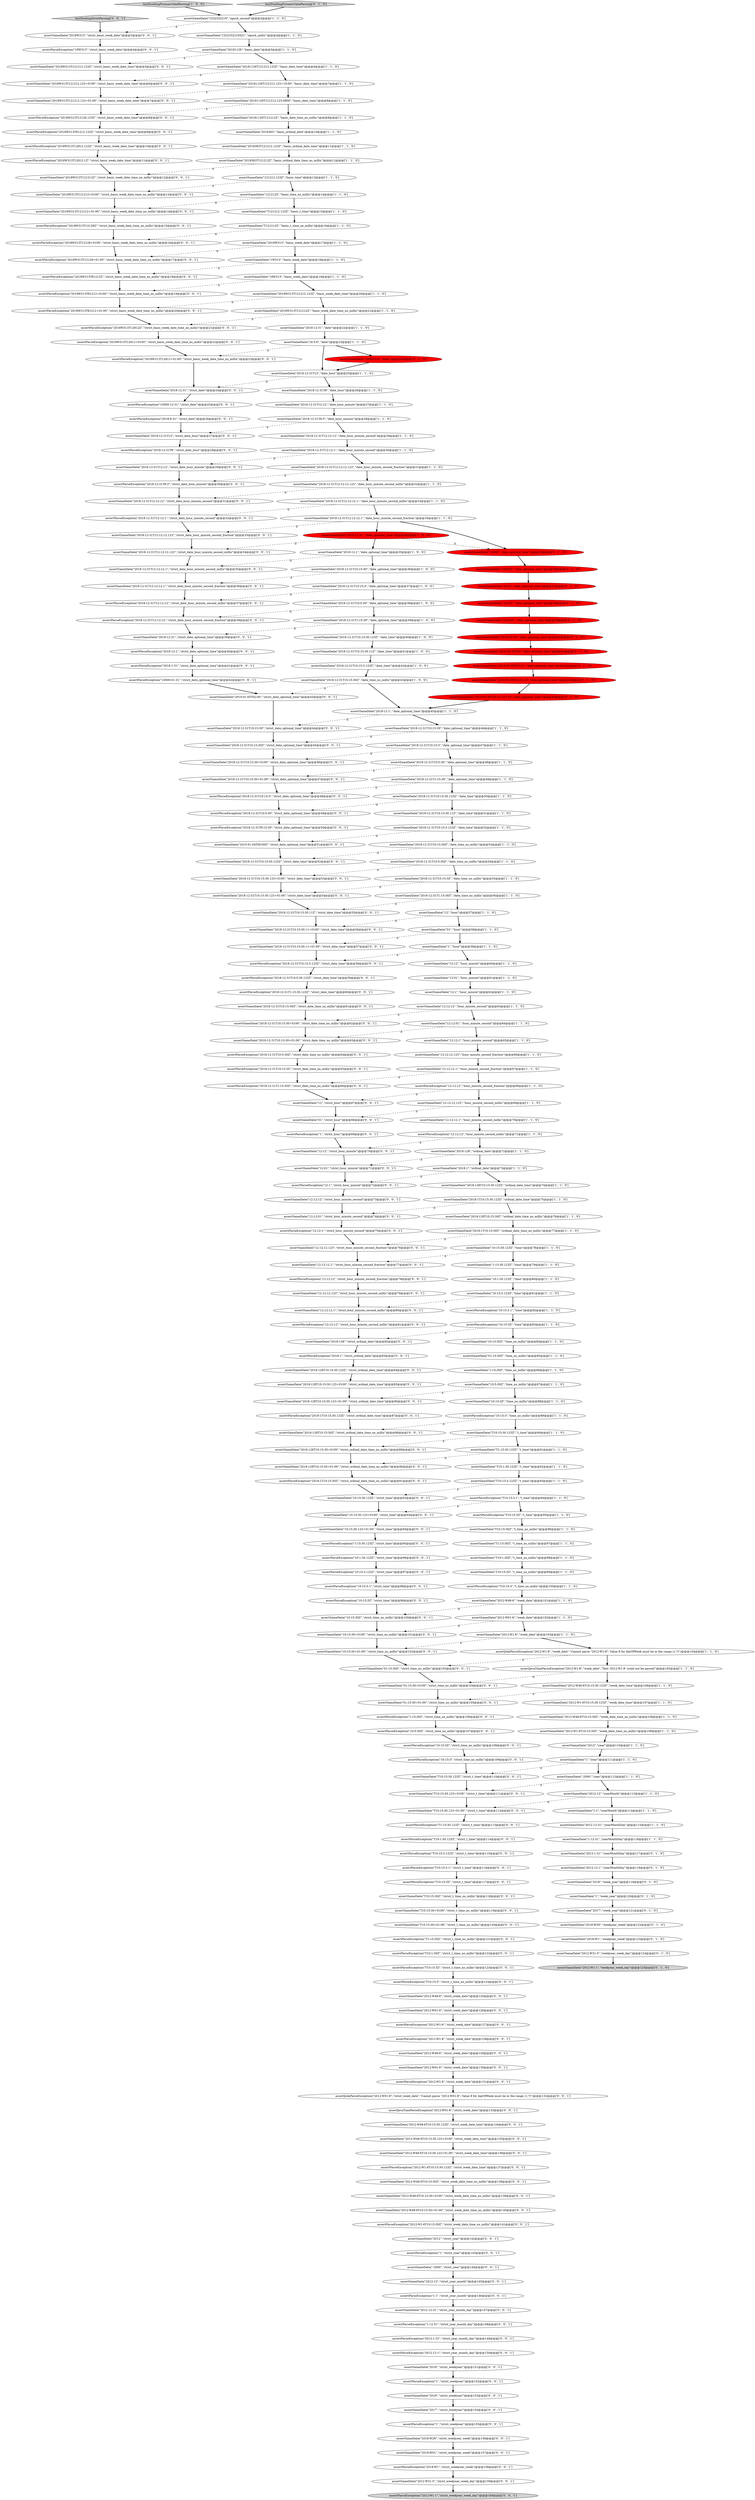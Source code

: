 digraph {
10 [style = filled, label = "assertSameDate(\"2018-12-31T10:15:30Z\",\"date_time_no_millis\")@@@53@@@['1', '1', '0']", fillcolor = white, shape = ellipse image = "AAA0AAABBB1BBB"];
23 [style = filled, label = "assertParseException(\"T10:15:3\",\"t_time_no_millis\")@@@100@@@['1', '1', '0']", fillcolor = white, shape = ellipse image = "AAA0AAABBB1BBB"];
289 [style = filled, label = "assertSameDate(\"2012-W31-5\",\"strict_weekyear_week_day\")@@@159@@@['0', '0', '1']", fillcolor = white, shape = ellipse image = "AAA0AAABBB3BBB"];
121 [style = filled, label = "assertSameDate(\"10000T\",\"date_optional_time\")@@@36@@@['0', '1', '0']", fillcolor = red, shape = ellipse image = "AAA1AAABBB2BBB"];
34 [style = filled, label = "assertSameDate(\"2018-12-31\",\"date\")@@@22@@@['1', '1', '0']", fillcolor = white, shape = ellipse image = "AAA0AAABBB1BBB"];
106 [style = filled, label = "assertParseException(\"10:15:3Z\",\"time\")@@@83@@@['1', '1', '0']", fillcolor = white, shape = ellipse image = "AAA0AAABBB1BBB"];
66 [style = filled, label = "assertSameDate(\"T121212Z\",\"basic_t_time_no_millis\")@@@16@@@['1', '1', '0']", fillcolor = white, shape = ellipse image = "AAA0AAABBB1BBB"];
222 [style = filled, label = "assertSameDate(\"2012-12-31\",\"strict_year_month_day\")@@@147@@@['0', '0', '1']", fillcolor = white, shape = ellipse image = "AAA0AAABBB3BBB"];
135 [style = filled, label = "assertParseException(\"2012-W1-6\",\"strict_week_date\")@@@127@@@['0', '0', '1']", fillcolor = white, shape = ellipse image = "AAA0AAABBB3BBB"];
122 [style = filled, label = "assertSameDate(\"2012-W31-5\",\"weekyear_week_day\")@@@124@@@['0', '1', '0']", fillcolor = white, shape = ellipse image = "AAA0AAABBB2BBB"];
37 [style = filled, label = "assertSameDate(\"2018-12-31T10:15:30.11Z\",\"date_time\")@@@51@@@['1', '1', '0']", fillcolor = white, shape = ellipse image = "AAA0AAABBB1BBB"];
276 [style = filled, label = "assertParseException(\"10:15:3.1\",\"strict_time\")@@@98@@@['0', '0', '1']", fillcolor = white, shape = ellipse image = "AAA0AAABBB3BBB"];
261 [style = filled, label = "assertParseException(\"T10:15:3Z\",\"strict_t_time_no_millis\")@@@123@@@['0', '0', '1']", fillcolor = white, shape = ellipse image = "AAA0AAABBB3BBB"];
55 [style = filled, label = "assertSameDate(\"2012-W48-6T10:15:30.123Z\",\"week_date_time\")@@@106@@@['1', '1', '0']", fillcolor = white, shape = ellipse image = "AAA0AAABBB1BBB"];
64 [style = filled, label = "assertSameDate(\"2018-128\",\"ordinal_date\")@@@72@@@['1', '1', '0']", fillcolor = white, shape = ellipse image = "AAA0AAABBB1BBB"];
141 [style = filled, label = "assertSameDate(\"10:15:30Z\",\"strict_time_no_millis\")@@@100@@@['0', '0', '1']", fillcolor = white, shape = ellipse image = "AAA0AAABBB3BBB"];
0 [style = filled, label = "assertSameDate(\"12:12:12\",\"hour_minute_second\")@@@63@@@['1', '1', '0']", fillcolor = white, shape = ellipse image = "AAA0AAABBB1BBB"];
86 [style = filled, label = "assertSameDate(\"1\",\"year\")@@@111@@@['1', '1', '0']", fillcolor = white, shape = ellipse image = "AAA0AAABBB1BBB"];
127 [style = filled, label = "assertSameDate(\"1\",\"week_year\")@@@120@@@['0', '1', '0']", fillcolor = white, shape = ellipse image = "AAA0AAABBB2BBB"];
145 [style = filled, label = "assertSameDate(\"01:15:30+0100\",\"strict_time_no_millis\")@@@104@@@['0', '0', '1']", fillcolor = white, shape = ellipse image = "AAA0AAABBB3BBB"];
212 [style = filled, label = "assertSameDate(\"2012-W01-6\",\"strict_week_date\")@@@130@@@['0', '0', '1']", fillcolor = white, shape = ellipse image = "AAA0AAABBB3BBB"];
287 [style = filled, label = "assertSameDate(\"2018-128T10:15:30Z\",\"strict_ordinal_date_time_no_millis\")@@@88@@@['0', '0', '1']", fillcolor = white, shape = ellipse image = "AAA0AAABBB3BBB"];
50 [style = filled, label = "assertSameDate(\"01:15:30Z\",\"time_no_millis\")@@@85@@@['1', '1', '0']", fillcolor = white, shape = ellipse image = "AAA0AAABBB1BBB"];
286 [style = filled, label = "assertParseException(\"2018-8-31\",\"strict_date\")@@@26@@@['0', '0', '1']", fillcolor = white, shape = ellipse image = "AAA0AAABBB3BBB"];
208 [style = filled, label = "assertSameDate(\"12:12:12.123\",\"strict_hour_minute_second_fraction\")@@@76@@@['0', '0', '1']", fillcolor = white, shape = ellipse image = "AAA0AAABBB3BBB"];
81 [style = filled, label = "assertSameDate(\"T10:1:30Z\",\"t_time_no_millis\")@@@98@@@['1', '1', '0']", fillcolor = white, shape = ellipse image = "AAA0AAABBB1BBB"];
70 [style = filled, label = "assertParseException(\"12:12:12\",\"hour_minute_second_millis\")@@@71@@@['1', '1', '0']", fillcolor = white, shape = ellipse image = "AAA0AAABBB1BBB"];
278 [style = filled, label = "assertParseException(\"T10:15:3Z\",\"strict_t_time\")@@@117@@@['0', '0', '1']", fillcolor = white, shape = ellipse image = "AAA0AAABBB3BBB"];
214 [style = filled, label = "assertParseException(\"2018-12-31T10:5:30\",\"strict_date_optional_time\")@@@49@@@['0', '0', '1']", fillcolor = white, shape = ellipse image = "AAA0AAABBB3BBB"];
291 [style = filled, label = "assertSameDate(\"12:12:12.1\",\"strict_hour_minute_second_fraction\")@@@77@@@['0', '0', '1']", fillcolor = white, shape = ellipse image = "AAA0AAABBB3BBB"];
91 [style = filled, label = "assertSameDate(\"2018363T121212Z\",\"basic_ordinal_date_time_no_millis\")@@@12@@@['1', '1', '0']", fillcolor = white, shape = ellipse image = "AAA0AAABBB1BBB"];
166 [style = filled, label = "assertParseException(\"2018-12-31T10:15:3.123Z\",\"strict_date_time\")@@@58@@@['0', '0', '1']", fillcolor = white, shape = ellipse image = "AAA0AAABBB3BBB"];
43 [style = filled, label = "assertSameDate(\"2018-12-31T10:5:30\",\"date_optional_time\")@@@48@@@['1', '1', '0']", fillcolor = white, shape = ellipse image = "AAA0AAABBB1BBB"];
89 [style = filled, label = "assertSameDate(\"12\",\"hour\")@@@57@@@['1', '1', '0']", fillcolor = white, shape = ellipse image = "AAA0AAABBB1BBB"];
15 [style = filled, label = "assertSameDate(\"2018-12-1\",\"date_optional_time\")@@@35@@@['1', '0', '0']", fillcolor = white, shape = ellipse image = "AAA0AAABBB1BBB"];
220 [style = filled, label = "assertSameDate(\"12:12:12.1\",\"strict_hour_minute_second_millis\")@@@80@@@['0', '0', '1']", fillcolor = white, shape = ellipse image = "AAA0AAABBB3BBB"];
255 [style = filled, label = "assertSameDate(\"12:12:01\",\"strict_hour_minute_second\")@@@74@@@['0', '0', '1']", fillcolor = white, shape = ellipse image = "AAA0AAABBB3BBB"];
83 [style = filled, label = "assertSameDate(\"2012-12\",\"yearMonth\")@@@113@@@['1', '1', '0']", fillcolor = white, shape = ellipse image = "AAA0AAABBB1BBB"];
237 [style = filled, label = "assertParseException(\"12:12:12\",\"strict_hour_minute_second_fraction\")@@@78@@@['0', '0', '1']", fillcolor = white, shape = ellipse image = "AAA0AAABBB3BBB"];
9 [style = filled, label = "assertSameDate(\"20181126T121212.123Z\",\"basic_date_time\")@@@6@@@['1', '1', '0']", fillcolor = white, shape = ellipse image = "AAA0AAABBB1BBB"];
281 [style = filled, label = "assertSameDate(\"2018-12-31T10:15:30Z\",\"strict_date_optional_time\")@@@45@@@['0', '0', '1']", fillcolor = white, shape = ellipse image = "AAA0AAABBB3BBB"];
213 [style = filled, label = "assertParseException(\"2018-12-1\",\"strict_date_optional_time\")@@@40@@@['0', '0', '1']", fillcolor = white, shape = ellipse image = "AAA0AAABBB3BBB"];
210 [style = filled, label = "assertSameDate(\"12:01\",\"strict_hour_minute\")@@@71@@@['0', '0', '1']", fillcolor = white, shape = ellipse image = "AAA0AAABBB3BBB"];
218 [style = filled, label = "assertParseException(\"2018W313T12812.123Z\",\"strict_basic_week_date_time\")@@@10@@@['0', '0', '1']", fillcolor = white, shape = ellipse image = "AAA0AAABBB3BBB"];
241 [style = filled, label = "assertParseException(\"2012-W1-6\",\"strict_week_date\")@@@131@@@['0', '0', '1']", fillcolor = white, shape = ellipse image = "AAA0AAABBB3BBB"];
232 [style = filled, label = "assertSameDate(\"2012-W48-6T10:15:30Z\",\"strict_week_date_time_no_millis\")@@@138@@@['0', '0', '1']", fillcolor = white, shape = ellipse image = "AAA0AAABBB3BBB"];
80 [style = filled, label = "assertSameDate(\"2018-12-31T10:15:3.123Z\",\"date_time\")@@@42@@@['1', '0', '0']", fillcolor = white, shape = ellipse image = "AAA0AAABBB1BBB"];
71 [style = filled, label = "assertSameDate(\"10:15:3Z\",\"time_no_millis\")@@@88@@@['1', '1', '0']", fillcolor = white, shape = ellipse image = "AAA0AAABBB1BBB"];
154 [style = filled, label = "assertParseException(\"T10:1:30.123Z\",\"strict_t_time\")@@@114@@@['0', '0', '1']", fillcolor = white, shape = ellipse image = "AAA0AAABBB3BBB"];
137 [style = filled, label = "assertParseException(\"2018W313T12128Z\",\"strict_basic_week_date_time_no_millis\")@@@15@@@['0', '0', '1']", fillcolor = white, shape = ellipse image = "AAA0AAABBB3BBB"];
240 [style = filled, label = "assertParseException(\"2012-W1-6T10:15:30Z\",\"strict_week_date_time_no_millis\")@@@141@@@['0', '0', '1']", fillcolor = white, shape = ellipse image = "AAA0AAABBB3BBB"];
175 [style = filled, label = "assertParseException(\"18W313\",\"strict_basic_week_date\")@@@4@@@['0', '0', '1']", fillcolor = white, shape = ellipse image = "AAA0AAABBB3BBB"];
209 [style = filled, label = "assertParseException(\"2018W313T12812+01:00\",\"strict_basic_week_date_time_no_millis\")@@@23@@@['0', '0', '1']", fillcolor = white, shape = ellipse image = "AAA0AAABBB3BBB"];
98 [style = filled, label = "assertSameDate(\"2018-12-31T10:15:30\",\"date_optional_time\")@@@36@@@['1', '0', '0']", fillcolor = white, shape = ellipse image = "AAA0AAABBB1BBB"];
284 [style = filled, label = "assertParseException(\"2018-12-31T10:5:30.123Z\",\"strict_date_time\")@@@59@@@['0', '0', '1']", fillcolor = white, shape = ellipse image = "AAA0AAABBB3BBB"];
21 [style = filled, label = "assertSameDate(\"2018363\",\"basic_ordinal_date\")@@@10@@@['1', '1', '0']", fillcolor = white, shape = ellipse image = "AAA0AAABBB1BBB"];
3 [style = filled, label = "assertSameDate(\"18-5-6\",\"date\")@@@23@@@['1', '1', '0']", fillcolor = white, shape = ellipse image = "AAA0AAABBB1BBB"];
53 [style = filled, label = "assertSameDate(\"2018-128T10:15:30Z\",\"ordinal_date_time_no_millis\")@@@76@@@['1', '1', '0']", fillcolor = white, shape = ellipse image = "AAA0AAABBB1BBB"];
2 [style = filled, label = "assertSameDate(\"12:12:12.123\",\"hour_minute_second_fraction\")@@@66@@@['1', '1', '0']", fillcolor = white, shape = ellipse image = "AAA0AAABBB1BBB"];
105 [style = filled, label = "assertSameDate(\"2018-12-31\",\"date_optional_time\")@@@34@@@['1', '0', '0']", fillcolor = red, shape = ellipse image = "AAA1AAABBB1BBB"];
20 [style = filled, label = "assertSameDate(\"18W313\",\"basic_week_date\")@@@19@@@['1', '1', '0']", fillcolor = white, shape = ellipse image = "AAA0AAABBB1BBB"];
146 [style = filled, label = "assertSameDate(\"01:15:30+01:00\",\"strict_time_no_millis\")@@@105@@@['0', '0', '1']", fillcolor = white, shape = ellipse image = "AAA0AAABBB3BBB"];
104 [style = filled, label = "assertSameDate(\"2018-12-31T8\",\"date_hour\")@@@26@@@['1', '1', '0']", fillcolor = white, shape = ellipse image = "AAA0AAABBB1BBB"];
178 [style = filled, label = "assertSameDate(\"2017\",\"strict_weekyear\")@@@154@@@['0', '0', '1']", fillcolor = white, shape = ellipse image = "AAA0AAABBB3BBB"];
75 [style = filled, label = "assertSameDate(\"2018-12-31T10:15:30Z\",\"date_time_no_millis\")@@@43@@@['1', '0', '0']", fillcolor = white, shape = ellipse image = "AAA0AAABBB1BBB"];
109 [style = filled, label = "assertSameDate(\"1\",\"hour\")@@@59@@@['1', '1', '0']", fillcolor = white, shape = ellipse image = "AAA0AAABBB1BBB"];
133 [style = filled, label = "assertSameDate(\"10000\",\"date_optional_time\")@@@35@@@['0', '1', '0']", fillcolor = red, shape = ellipse image = "AAA1AAABBB2BBB"];
72 [style = filled, label = "assertSameDate(\"01\",\"hour\")@@@58@@@['1', '1', '0']", fillcolor = white, shape = ellipse image = "AAA0AAABBB1BBB"];
97 [style = filled, label = "assertSameDate(\"2018-12-31T10:15:30.11Z\",\"date_time\")@@@41@@@['1', '0', '0']", fillcolor = white, shape = ellipse image = "AAA0AAABBB1BBB"];
160 [style = filled, label = "assertSameDate(\"T10:15:30.123+0100\",\"strict_t_time\")@@@111@@@['0', '0', '1']", fillcolor = white, shape = ellipse image = "AAA0AAABBB3BBB"];
139 [style = filled, label = "assertSameDate(\"2018-128\",\"strict_ordinal_date\")@@@82@@@['0', '0', '1']", fillcolor = white, shape = ellipse image = "AAA0AAABBB3BBB"];
183 [style = filled, label = "assertParseException(\"1\",\"strict_weekyear\")@@@152@@@['0', '0', '1']", fillcolor = white, shape = ellipse image = "AAA0AAABBB3BBB"];
260 [style = filled, label = "assertParseException(\"2012-W1-8\",\"strict_week_date\")@@@128@@@['0', '0', '1']", fillcolor = white, shape = ellipse image = "AAA0AAABBB3BBB"];
27 [style = filled, label = "assertSameDate(\"2018-12-31T10:15:3Z\",\"date_time_no_millis\")@@@55@@@['1', '1', '0']", fillcolor = white, shape = ellipse image = "AAA0AAABBB1BBB"];
142 [style = filled, label = "assertParseException(\"10:15:3Z\",\"strict_time_no_millis\")@@@108@@@['0', '0', '1']", fillcolor = white, shape = ellipse image = "AAA0AAABBB3BBB"];
167 [style = filled, label = "assertParseException(\"2018-1-31\",\"strict_date_optional_time\")@@@41@@@['0', '0', '1']", fillcolor = white, shape = ellipse image = "AAA0AAABBB3BBB"];
11 [style = filled, label = "assertSameDate(\"2018W313T121212.123Z\",\"basic_week_date_time\")@@@20@@@['1', '1', '0']", fillcolor = white, shape = ellipse image = "AAA0AAABBB1BBB"];
182 [style = filled, label = "assertSameDate(\"2018-12-31T10:15:30.11+01:00\",\"strict_date_time\")@@@57@@@['0', '0', '1']", fillcolor = white, shape = ellipse image = "AAA0AAABBB3BBB"];
197 [style = filled, label = "assertParseException(\"2012-W1-6T10:15:30.123Z\",\"strict_week_date_time\")@@@137@@@['0', '0', '1']", fillcolor = white, shape = ellipse image = "AAA0AAABBB3BBB"];
68 [style = filled, label = "assertSameDate(\"2018-12-31T10:15:3\",\"date_optional_time\")@@@47@@@['1', '1', '0']", fillcolor = white, shape = ellipse image = "AAA0AAABBB1BBB"];
249 [style = filled, label = "assertSameDate(\"10:15:30+01:00\",\"strict_time_no_millis\")@@@102@@@['0', '0', '1']", fillcolor = white, shape = ellipse image = "AAA0AAABBB3BBB"];
172 [style = filled, label = "assertParseException(\"10:15:3Z\",\"strict_time\")@@@99@@@['0', '0', '1']", fillcolor = white, shape = ellipse image = "AAA0AAABBB3BBB"];
246 [style = filled, label = "assertSameDate(\"12:12:12.123\",\"strict_hour_minute_second_millis\")@@@79@@@['0', '0', '1']", fillcolor = white, shape = ellipse image = "AAA0AAABBB3BBB"];
211 [style = filled, label = "assertParseException(\"2018W313T12812Z\",\"strict_basic_week_date_time_no_millis\")@@@21@@@['0', '0', '1']", fillcolor = white, shape = ellipse image = "AAA0AAABBB3BBB"];
108 [style = filled, label = "assertSameDate(\"2018-12-31T12:12:12\",\"date_hour_minute_second\")@@@29@@@['1', '1', '0']", fillcolor = white, shape = ellipse image = "AAA0AAABBB1BBB"];
221 [style = filled, label = "assertJodaParseException(\"2012-W01-8\",\"strict_week_date\",\"Cannot parse \"2012-W01-8\": Value 8 for dayOfWeek must be in the range (1,7(\")@@@132@@@['0', '0', '1']", fillcolor = white, shape = ellipse image = "AAA0AAABBB3BBB"];
200 [style = filled, label = "assertSameDate(\"2018W313T121212.123+0100\",\"strict_basic_week_date_time\")@@@6@@@['0', '0', '1']", fillcolor = white, shape = ellipse image = "AAA0AAABBB3BBB"];
119 [style = filled, label = "assertSameDate(\"2018-05-30T20:21:23\",\"date_optional_time\")@@@43@@@['0', '1', '0']", fillcolor = red, shape = ellipse image = "AAA1AAABBB2BBB"];
58 [style = filled, label = "assertSameDate(\"2012-W48-6\",\"week_date\")@@@101@@@['1', '1', '0']", fillcolor = white, shape = ellipse image = "AAA0AAABBB1BBB"];
181 [style = filled, label = "assertParseException(\"2018-12-31T10:5:30Z\",\"strict_date_time_no_millis\")@@@64@@@['0', '0', '1']", fillcolor = white, shape = ellipse image = "AAA0AAABBB3BBB"];
189 [style = filled, label = "assertParseException(\"1\",\"strict_year\")@@@143@@@['0', '0', '1']", fillcolor = white, shape = ellipse image = "AAA0AAABBB3BBB"];
199 [style = filled, label = "assertSameDate(\"2018W313T121212+01:00\",\"strict_basic_week_date_time_no_millis\")@@@14@@@['0', '0', '1']", fillcolor = white, shape = ellipse image = "AAA0AAABBB3BBB"];
14 [style = filled, label = "assertSameDate(\"2018-12-31T12:12\",\"date_hour_minute\")@@@27@@@['1', '1', '0']", fillcolor = white, shape = ellipse image = "AAA0AAABBB1BBB"];
45 [style = filled, label = "assertSameDate(\"2012-W1-6T10:15:30.123Z\",\"week_date_time\")@@@107@@@['1', '1', '0']", fillcolor = white, shape = ellipse image = "AAA0AAABBB1BBB"];
5 [style = filled, label = "assertSameDate(\"20181126\",\"basic_date\")@@@5@@@['1', '1', '0']", fillcolor = white, shape = ellipse image = "AAA0AAABBB1BBB"];
52 [style = filled, label = "assertSameDate(\"2018-12-31T10:5:30\",\"date_optional_time\")@@@38@@@['1', '0', '0']", fillcolor = white, shape = ellipse image = "AAA0AAABBB1BBB"];
90 [style = filled, label = "assertSameDate(\"10:15:30Z\",\"time_no_millis\")@@@84@@@['1', '1', '0']", fillcolor = white, shape = ellipse image = "AAA0AAABBB1BBB"];
174 [style = filled, label = "assertSameDate(\"2018-128T10:15:30.123+0100\",\"strict_ordinal_date_time\")@@@85@@@['0', '0', '1']", fillcolor = white, shape = ellipse image = "AAA0AAABBB3BBB"];
134 [style = filled, label = "assertSameDate(\"2018\",\"date_optional_time\")@@@37@@@['0', '1', '0']", fillcolor = red, shape = ellipse image = "AAA1AAABBB2BBB"];
268 [style = filled, label = "assertSameDate(\"2018W313T121212+0100\",\"strict_basic_week_date_time_no_millis\")@@@13@@@['0', '0', '1']", fillcolor = white, shape = ellipse image = "AAA0AAABBB3BBB"];
149 [style = filled, label = "assertParseException(\"2018-12-31T12:12:1\",\"strict_date_hour_minute_second\")@@@32@@@['0', '0', '1']", fillcolor = white, shape = ellipse image = "AAA0AAABBB3BBB"];
198 [style = filled, label = "assertSameDate(\"2012-12\",\"strict_year_month\")@@@145@@@['0', '0', '1']", fillcolor = white, shape = ellipse image = "AAA0AAABBB3BBB"];
51 [style = filled, label = "assertParseException(\"10:15:3\",\"time_no_millis\")@@@89@@@['1', '1', '0']", fillcolor = white, shape = ellipse image = "AAA0AAABBB1BBB"];
88 [style = filled, label = "assertSameDate(\"1W313\",\"basic_week_date\")@@@18@@@['1', '1', '0']", fillcolor = white, shape = ellipse image = "AAA0AAABBB1BBB"];
217 [style = filled, label = "assertSameDate(\"12\",\"strict_hour\")@@@67@@@['0', '0', '1']", fillcolor = white, shape = ellipse image = "AAA0AAABBB3BBB"];
273 [style = filled, label = "assertSameDate(\"2018-12-31T10:15:30.123Z\",\"strict_date_time\")@@@52@@@['0', '0', '1']", fillcolor = white, shape = ellipse image = "AAA0AAABBB3BBB"];
54 [style = filled, label = "assertSameDate(\"2018-12-31T12:12:1\",\"date_hour_minute_second\")@@@30@@@['1', '1', '0']", fillcolor = white, shape = ellipse image = "AAA0AAABBB1BBB"];
36 [style = filled, label = "assertSameDate(\"T121212.123Z\",\"basic_t_time\")@@@15@@@['1', '1', '0']", fillcolor = white, shape = ellipse image = "AAA0AAABBB1BBB"];
180 [style = filled, label = "assertSameDate(\"2012\",\"strict_year\")@@@142@@@['0', '0', '1']", fillcolor = white, shape = ellipse image = "AAA0AAABBB3BBB"];
61 [style = filled, label = "assertSameDate(\"2012-W1-6T10:15:30Z\",\"week_date_time_no_millis\")@@@109@@@['1', '1', '0']", fillcolor = white, shape = ellipse image = "AAA0AAABBB1BBB"];
6 [style = filled, label = "assertSameDate(\"T1:15:30.123Z\",\"t_time\")@@@91@@@['1', '1', '0']", fillcolor = white, shape = ellipse image = "AAA0AAABBB1BBB"];
31 [style = filled, label = "assertSameDate(\"12:12:1\",\"hour_minute_second\")@@@65@@@['1', '1', '0']", fillcolor = white, shape = ellipse image = "AAA0AAABBB1BBB"];
107 [style = filled, label = "assertSameDate(\"12:1\",\"hour_minute\")@@@62@@@['1', '1', '0']", fillcolor = white, shape = ellipse image = "AAA0AAABBB1BBB"];
164 [style = filled, label = "assertSameDate(\"T10:15:30.123+01:00\",\"strict_t_time\")@@@112@@@['0', '0', '1']", fillcolor = white, shape = ellipse image = "AAA0AAABBB3BBB"];
190 [style = filled, label = "assertSameDate(\"2018-12-31T12:12:12.1\",\"strict_date_hour_minute_second_millis\")@@@35@@@['0', '0', '1']", fillcolor = white, shape = ellipse image = "AAA0AAABBB3BBB"];
39 [style = filled, label = "assertSameDate(\"1522332219321\",\"epoch_millis\")@@@4@@@['1', '1', '0']", fillcolor = white, shape = ellipse image = "AAA0AAABBB1BBB"];
253 [style = filled, label = "testDuelingStrictParsing['0', '0', '1']", fillcolor = lightgray, shape = diamond image = "AAA0AAABBB3BBB"];
239 [style = filled, label = "assertParseException(\"12:1\",\"strict_hour_minute\")@@@72@@@['0', '0', '1']", fillcolor = white, shape = ellipse image = "AAA0AAABBB3BBB"];
129 [style = filled, label = "assertSameDate(\"2018T\",\"date_optional_time\")@@@38@@@['0', '1', '0']", fillcolor = red, shape = ellipse image = "AAA1AAABBB2BBB"];
62 [style = filled, label = "assertSameDate(\"2018-1T10:15:30.123Z\",\"ordinal_date_time\")@@@75@@@['1', '1', '0']", fillcolor = white, shape = ellipse image = "AAA0AAABBB1BBB"];
161 [style = filled, label = "assertSameDate(\"2018-12-31T10:15:30+01:00\",\"strict_date_optional_time\")@@@47@@@['0', '0', '1']", fillcolor = white, shape = ellipse image = "AAA0AAABBB3BBB"];
46 [style = filled, label = "assertSameDate(\"10:5:30Z\",\"time_no_millis\")@@@87@@@['1', '1', '0']", fillcolor = white, shape = ellipse image = "AAA0AAABBB1BBB"];
184 [style = filled, label = "assertSameDate(\"2018-12-31T10:15:30.11+0100\",\"strict_date_time\")@@@56@@@['0', '0', '1']", fillcolor = white, shape = ellipse image = "AAA0AAABBB3BBB"];
30 [style = filled, label = "assertSameDate(\"1-1\",\"yearMonth\")@@@114@@@['1', '1', '0']", fillcolor = white, shape = ellipse image = "AAA0AAABBB1BBB"];
67 [style = filled, label = "assertSameDate(\"2018-12-31T12\",\"date_hour\")@@@25@@@['1', '1', '0']", fillcolor = white, shape = ellipse image = "AAA0AAABBB1BBB"];
244 [style = filled, label = "assertSameDate(\"2018-128T10:15:30.123Z\",\"strict_ordinal_date_time\")@@@84@@@['0', '0', '1']", fillcolor = white, shape = ellipse image = "AAA0AAABBB3BBB"];
195 [style = filled, label = "assertParseException(\"2018-W1\",\"strict_weekyear_week\")@@@158@@@['0', '0', '1']", fillcolor = white, shape = ellipse image = "AAA0AAABBB3BBB"];
95 [style = filled, label = "assertSameDate(\"2018-12-31T10:15:3.123Z\",\"date_time\")@@@52@@@['1', '1', '0']", fillcolor = white, shape = ellipse image = "AAA0AAABBB1BBB"];
270 [style = filled, label = "assertParseException(\"2018-12-31T9:15:30\",\"strict_date_optional_time\")@@@50@@@['0', '0', '1']", fillcolor = white, shape = ellipse image = "AAA0AAABBB3BBB"];
85 [style = filled, label = "assertSameDate(\"2018-12-31T12:12:12.123\",\"date_hour_minute_second_millis\")@@@32@@@['1', '1', '0']", fillcolor = white, shape = ellipse image = "AAA0AAABBB1BBB"];
65 [style = filled, label = "assertJavaTimeParseException(\"2012-W1-8\",\"week_date\",\"Text '2012-W1-8' could not be parsed\")@@@105@@@['1', '1', '0']", fillcolor = white, shape = ellipse image = "AAA0AAABBB1BBB"];
118 [style = filled, label = "assertSameDate(\"2012-W1-1\",\"weekyear_week_day\")@@@125@@@['0', '1', '0']", fillcolor = lightgray, shape = ellipse image = "AAA0AAABBB2BBB"];
277 [style = filled, label = "assertSameDate(\"2018-W29\",\"strict_weekyear_week\")@@@156@@@['0', '0', '1']", fillcolor = white, shape = ellipse image = "AAA0AAABBB3BBB"];
290 [style = filled, label = "assertSameDate(\"2018-12-31T10:15:30+0100\",\"strict_date_time_no_millis\")@@@62@@@['0', '0', '1']", fillcolor = white, shape = ellipse image = "AAA0AAABBB3BBB"];
128 [style = filled, label = "assertSameDate(\"2018\",\"week_year\")@@@119@@@['0', '1', '0']", fillcolor = white, shape = ellipse image = "AAA0AAABBB2BBB"];
177 [style = filled, label = "assertParseException(\"2018-12-31T10:15:3\",\"strict_date_optional_time\")@@@48@@@['0', '0', '1']", fillcolor = white, shape = ellipse image = "AAA0AAABBB3BBB"];
163 [style = filled, label = "assertParseException(\"2012-W1-1\",\"strict_weekyear_week_day\")@@@160@@@['0', '0', '1']", fillcolor = lightgray, shape = ellipse image = "AAA0AAABBB3BBB"];
259 [style = filled, label = "assertSameDate(\"10:15:30.123+01:00\",\"strict_time\")@@@94@@@['0', '0', '1']", fillcolor = white, shape = ellipse image = "AAA0AAABBB3BBB"];
266 [style = filled, label = "assertSameDate(\"2018-12-31T10:15:30Z\",\"strict_date_time_no_millis\")@@@61@@@['0', '0', '1']", fillcolor = white, shape = ellipse image = "AAA0AAABBB3BBB"];
99 [style = filled, label = "assertSameDate(\"2018-12-31T12:12:12.1\",\"date_hour_minute_second_fraction\")@@@34@@@['1', '1', '0']", fillcolor = white, shape = ellipse image = "AAA0AAABBB1BBB"];
113 [style = filled, label = "assertParseException(\"10:15:3.1\",\"time\")@@@82@@@['1', '1', '0']", fillcolor = white, shape = ellipse image = "AAA0AAABBB1BBB"];
151 [style = filled, label = "assertParseException(\"T10:15:3.1\",\"strict_t_time\")@@@116@@@['0', '0', '1']", fillcolor = white, shape = ellipse image = "AAA0AAABBB3BBB"];
29 [style = filled, label = "assertSameDate(\"2018-12-31T10:15:30.123Z\",\"date_time\")@@@50@@@['1', '1', '0']", fillcolor = white, shape = ellipse image = "AAA0AAABBB1BBB"];
274 [style = filled, label = "assertSameDate(\"2018-12-31T10:15:30.123+01:00\",\"strict_date_time\")@@@54@@@['0', '0', '1']", fillcolor = white, shape = ellipse image = "AAA0AAABBB3BBB"];
38 [style = filled, label = "assertSameDate(\"2018-12-31T8:3\",\"date_hour_minute\")@@@28@@@['1', '1', '0']", fillcolor = white, shape = ellipse image = "AAA0AAABBB1BBB"];
153 [style = filled, label = "assertJavaTimeParseException(\"2012-W01-8\",\"strict_week_date\")@@@133@@@['0', '0', '1']", fillcolor = white, shape = ellipse image = "AAA0AAABBB3BBB"];
293 [style = filled, label = "assertSameDate(\"2012-W48-6T10:15:30+0100\",\"strict_week_date_time_no_millis\")@@@139@@@['0', '0', '1']", fillcolor = white, shape = ellipse image = "AAA0AAABBB3BBB"];
150 [style = filled, label = "assertParseException(\"2018-1T10:15:30.123Z\",\"strict_ordinal_date_time\")@@@87@@@['0', '0', '1']", fillcolor = white, shape = ellipse image = "AAA0AAABBB3BBB"];
267 [style = filled, label = "assertParseException(\"T10:1:30Z\",\"strict_t_time_no_millis\")@@@122@@@['0', '0', '1']", fillcolor = white, shape = ellipse image = "AAA0AAABBB3BBB"];
292 [style = filled, label = "assertParseException(\"T10:15:3\",\"strict_t_time_no_millis\")@@@124@@@['0', '0', '1']", fillcolor = white, shape = ellipse image = "AAA0AAABBB3BBB"];
35 [style = filled, label = "assertSameDate(\"12:12\",\"hour_minute\")@@@60@@@['1', '1', '0']", fillcolor = white, shape = ellipse image = "AAA0AAABBB1BBB"];
263 [style = filled, label = "assertSameDate(\"-2000\",\"strict_year\")@@@144@@@['0', '0', '1']", fillcolor = white, shape = ellipse image = "AAA0AAABBB3BBB"];
40 [style = filled, label = "assertSameDate(\"2018-12-31T10:15:30\",\"date_optional_time\")@@@46@@@['1', '1', '0']", fillcolor = white, shape = ellipse image = "AAA0AAABBB1BBB"];
157 [style = filled, label = "assertParseException(\"2018-12-31T1:15:30Z\",\"strict_date_time_no_millis\")@@@66@@@['0', '0', '1']", fillcolor = white, shape = ellipse image = "AAA0AAABBB3BBB"];
132 [style = filled, label = "assertSameDate(\"10000-5-6\",\"date\")@@@24@@@['0', '1', '0']", fillcolor = red, shape = ellipse image = "AAA1AAABBB2BBB"];
227 [style = filled, label = "assertParseException(\"10:5:30Z\",\"strict_time_no_millis\")@@@107@@@['0', '0', '1']", fillcolor = white, shape = ellipse image = "AAA0AAABBB3BBB"];
229 [style = filled, label = "assertSameDate(\"2015-01-04T00:00Z\",\"strict_date_optional_time\")@@@51@@@['0', '0', '1']", fillcolor = white, shape = ellipse image = "AAA0AAABBB3BBB"];
32 [style = filled, label = "assertSameDate(\"2018-12-31T12:12:12.1\",\"date_hour_minute_second_millis\")@@@33@@@['1', '1', '0']", fillcolor = white, shape = ellipse image = "AAA0AAABBB1BBB"];
131 [style = filled, label = "assertSameDate(\"2018-05\",\"date_optional_time\")@@@39@@@['0', '1', '0']", fillcolor = red, shape = ellipse image = "AAA1AAABBB2BBB"];
138 [style = filled, label = "assertParseException(\"2018-12-31T1:15:30.123Z\",\"strict_date_time\")@@@60@@@['0', '0', '1']", fillcolor = white, shape = ellipse image = "AAA0AAABBB3BBB"];
231 [style = filled, label = "assertSameDate(\"2018-128T10:15:30+01:00\",\"strict_ordinal_date_time_no_millis\")@@@90@@@['0', '0', '1']", fillcolor = white, shape = ellipse image = "AAA0AAABBB3BBB"];
233 [style = filled, label = "assertSameDate(\"10:15:30.123+0100\",\"strict_time\")@@@93@@@['0', '0', '1']", fillcolor = white, shape = ellipse image = "AAA0AAABBB3BBB"];
265 [style = filled, label = "assertSameDate(\"2018-12-31\",\"strict_date_optional_time\")@@@39@@@['0', '0', '1']", fillcolor = white, shape = ellipse image = "AAA0AAABBB3BBB"];
280 [style = filled, label = "assertParseException(\"2018-12-31T12:12:12\",\"strict_date_hour_minute_second_fraction\")@@@38@@@['0', '0', '1']", fillcolor = white, shape = ellipse image = "AAA0AAABBB3BBB"];
82 [style = filled, label = "assertSameDate(\"2012-W1-6\",\"week_date\")@@@103@@@['1', '1', '0']", fillcolor = white, shape = ellipse image = "AAA0AAABBB1BBB"];
103 [style = filled, label = "assertSameDate(\"T10:15:30Z\",\"t_time_no_millis\")@@@96@@@['1', '1', '0']", fillcolor = white, shape = ellipse image = "AAA0AAABBB1BBB"];
216 [style = filled, label = "assertSameDate(\"2012-W48-6T10:15:30+01:00\",\"strict_week_date_time_no_millis\")@@@140@@@['0', '0', '1']", fillcolor = white, shape = ellipse image = "AAA0AAABBB3BBB"];
42 [style = filled, label = "assertSameDate(\"2012-W48-6T10:15:30Z\",\"week_date_time_no_millis\")@@@108@@@['1', '1', '0']", fillcolor = white, shape = ellipse image = "AAA0AAABBB1BBB"];
202 [style = filled, label = "assertSameDate(\"2018-12-31T12:12:12.123\",\"strict_date_hour_minute_second_millis\")@@@34@@@['0', '0', '1']", fillcolor = white, shape = ellipse image = "AAA0AAABBB3BBB"];
285 [style = filled, label = "assertParseException(\"2018W313T12812+0100\",\"strict_basic_week_date_time_no_millis\")@@@22@@@['0', '0', '1']", fillcolor = white, shape = ellipse image = "AAA0AAABBB3BBB"];
204 [style = filled, label = "assertSameDate(\"2018-12-31T12:12:12\",\"strict_date_hour_minute_second\")@@@31@@@['0', '0', '1']", fillcolor = white, shape = ellipse image = "AAA0AAABBB3BBB"];
100 [style = filled, label = "assertSameDate(\"121212Z\",\"basic_time_no_millis\")@@@14@@@['1', '1', '0']", fillcolor = white, shape = ellipse image = "AAA0AAABBB1BBB"];
215 [style = filled, label = "assertParseException(\"2018-12-31T10:15:3Z\",\"strict_date_time_no_millis\")@@@65@@@['0', '0', '1']", fillcolor = white, shape = ellipse image = "AAA0AAABBB3BBB"];
250 [style = filled, label = "assertSameDate(\"01:15:30Z\",\"strict_time_no_millis\")@@@103@@@['0', '0', '1']", fillcolor = white, shape = ellipse image = "AAA0AAABBB3BBB"];
136 [style = filled, label = "assertParseException(\"1\",\"strict_hour\")@@@69@@@['0', '0', '1']", fillcolor = white, shape = ellipse image = "AAA0AAABBB3BBB"];
203 [style = filled, label = "assertParseException(\"1:15:30Z\",\"strict_time_no_millis\")@@@106@@@['0', '0', '1']", fillcolor = white, shape = ellipse image = "AAA0AAABBB3BBB"];
245 [style = filled, label = "assertParseException(\"1-12-31\",\"strict_year_month_day\")@@@148@@@['0', '0', '1']", fillcolor = white, shape = ellipse image = "AAA0AAABBB3BBB"];
140 [style = filled, label = "assertSameDate(\"T10:15:30Z\",\"strict_t_time_no_millis\")@@@118@@@['0', '0', '1']", fillcolor = white, shape = ellipse image = "AAA0AAABBB3BBB"];
25 [style = filled, label = "assertSameDate(\"2012\",\"year\")@@@110@@@['1', '1', '0']", fillcolor = white, shape = ellipse image = "AAA0AAABBB1BBB"];
87 [style = filled, label = "assertSameDate(\"2018W313\",\"basic_week_date\")@@@17@@@['1', '1', '0']", fillcolor = white, shape = ellipse image = "AAA0AAABBB1BBB"];
147 [style = filled, label = "assertSameDate(\"T10:15:30+01:00\",\"strict_t_time_no_millis\")@@@120@@@['0', '0', '1']", fillcolor = white, shape = ellipse image = "AAA0AAABBB3BBB"];
187 [style = filled, label = "assertSameDate(\"12:12\",\"strict_hour_minute\")@@@70@@@['0', '0', '1']", fillcolor = white, shape = ellipse image = "AAA0AAABBB3BBB"];
264 [style = filled, label = "assertParseException(\"1:15:30.123Z\",\"strict_time\")@@@95@@@['0', '0', '1']", fillcolor = white, shape = ellipse image = "AAA0AAABBB3BBB"];
17 [style = filled, label = "assertSameDate(\"10:1:30.123Z\",\"time\")@@@80@@@['1', '1', '0']", fillcolor = white, shape = ellipse image = "AAA0AAABBB1BBB"];
47 [style = filled, label = "assertSameDate(\"1522332219\",\"epoch_second\")@@@3@@@['1', '1', '0']", fillcolor = white, shape = ellipse image = "AAA0AAABBB1BBB"];
123 [style = filled, label = "assertSameDate(\"2018-05-30\",\"date_optional_time\")@@@40@@@['0', '1', '0']", fillcolor = red, shape = ellipse image = "AAA1AAABBB2BBB"];
271 [style = filled, label = "assertParseException(\"T1:15:30.123Z\",\"strict_t_time\")@@@113@@@['0', '0', '1']", fillcolor = white, shape = ellipse image = "AAA0AAABBB3BBB"];
288 [style = filled, label = "assertSameDate(\"10:15:30+0100\",\"strict_time_no_millis\")@@@101@@@['0', '0', '1']", fillcolor = white, shape = ellipse image = "AAA0AAABBB3BBB"];
84 [style = filled, label = "assertSameDate(\"20181126T121212.123+10:00\",\"basic_date_time\")@@@7@@@['1', '1', '0']", fillcolor = white, shape = ellipse image = "AAA0AAABBB1BBB"];
155 [style = filled, label = "assertSameDate(\"2018-12-31T12:12\",\"strict_date_hour_minute\")@@@29@@@['0', '0', '1']", fillcolor = white, shape = ellipse image = "AAA0AAABBB3BBB"];
196 [style = filled, label = "assertSameDate(\"2018-128T10:15:30.123+01:00\",\"strict_ordinal_date_time\")@@@86@@@['0', '0', '1']", fillcolor = white, shape = ellipse image = "AAA0AAABBB3BBB"];
236 [style = filled, label = "assertSameDate(\"2012-W48-6T10:15:30.123+0100\",\"strict_week_date_time\")@@@135@@@['0', '0', '1']", fillcolor = white, shape = ellipse image = "AAA0AAABBB3BBB"];
279 [style = filled, label = "assertParseException(\"10:15:3.123Z\",\"strict_time\")@@@97@@@['0', '0', '1']", fillcolor = white, shape = ellipse image = "AAA0AAABBB3BBB"];
60 [style = filled, label = "assertSameDate(\"2018-12-31T10:5:30Z\",\"date_time_no_millis\")@@@54@@@['1', '1', '0']", fillcolor = white, shape = ellipse image = "AAA0AAABBB1BBB"];
8 [style = filled, label = "assertSameDate(\"2012-12-31\",\"yearMonthDay\")@@@115@@@['1', '1', '0']", fillcolor = white, shape = ellipse image = "AAA0AAABBB1BBB"];
28 [style = filled, label = "assertSameDate(\"12:12:01\",\"hour_minute_second\")@@@64@@@['1', '1', '0']", fillcolor = white, shape = ellipse image = "AAA0AAABBB1BBB"];
41 [style = filled, label = "assertSameDate(\"2018-12-31T1:15:30\",\"date_optional_time\")@@@49@@@['1', '1', '0']", fillcolor = white, shape = ellipse image = "AAA0AAABBB1BBB"];
33 [style = filled, label = "assertSameDate(\"2018-12-31T10:15:3\",\"date_optional_time\")@@@37@@@['1', '0', '0']", fillcolor = white, shape = ellipse image = "AAA0AAABBB1BBB"];
4 [style = filled, label = "assertSameDate(\"2018-1\",\"ordinal_date\")@@@73@@@['1', '1', '0']", fillcolor = white, shape = ellipse image = "AAA0AAABBB1BBB"];
205 [style = filled, label = "assertParseException(\"10:1:30.123Z\",\"strict_time\")@@@96@@@['0', '0', '1']", fillcolor = white, shape = ellipse image = "AAA0AAABBB3BBB"];
248 [style = filled, label = "assertSameDate(\"2018-12-31T10:15:30.123+0100\",\"strict_date_time\")@@@53@@@['0', '0', '1']", fillcolor = white, shape = ellipse image = "AAA0AAABBB3BBB"];
1 [style = filled, label = "assertSameDate(\"1-12-31\",\"yearMonthDay\")@@@116@@@['1', '1', '0']", fillcolor = white, shape = ellipse image = "AAA0AAABBB1BBB"];
79 [style = filled, label = "assertSameDate(\"T10:15:30.123Z\",\"t_time\")@@@90@@@['1', '1', '0']", fillcolor = white, shape = ellipse image = "AAA0AAABBB1BBB"];
152 [style = filled, label = "assertSameDate(\"2018W313T121212Z\",\"strict_basic_week_date_time_no_millis\")@@@12@@@['0', '0', '1']", fillcolor = white, shape = ellipse image = "AAA0AAABBB3BBB"];
191 [style = filled, label = "assertSameDate(\"2018\",\"strict_weekyear\")@@@151@@@['0', '0', '1']", fillcolor = white, shape = ellipse image = "AAA0AAABBB3BBB"];
168 [style = filled, label = "assertParseException(\"10000-12-31\",\"strict_date\")@@@25@@@['0', '0', '1']", fillcolor = white, shape = ellipse image = "AAA0AAABBB3BBB"];
201 [style = filled, label = "assertParseException(\"2012-12-1\",\"strict_year_month_day\")@@@150@@@['0', '0', '1']", fillcolor = white, shape = ellipse image = "AAA0AAABBB3BBB"];
114 [style = filled, label = "assertSameDate(\"2012-12-1\",\"yearMonthDay\")@@@118@@@['0', '1', '0']", fillcolor = white, shape = ellipse image = "AAA0AAABBB2BBB"];
74 [style = filled, label = "assertSameDate(\"T10:15:3Z\",\"t_time_no_millis\")@@@99@@@['1', '1', '0']", fillcolor = white, shape = ellipse image = "AAA0AAABBB1BBB"];
24 [style = filled, label = "assertParseException(\"T10:15:3.1\",\"t_time\")@@@94@@@['1', '1', '0']", fillcolor = white, shape = ellipse image = "AAA0AAABBB1BBB"];
120 [style = filled, label = "assertSameDate(\"2012-1-31\",\"yearMonthDay\")@@@117@@@['0', '1', '0']", fillcolor = white, shape = ellipse image = "AAA0AAABBB2BBB"];
179 [style = filled, label = "assertParseException(\"12:12:12\",\"strict_hour_minute_second_millis\")@@@81@@@['0', '0', '1']", fillcolor = white, shape = ellipse image = "AAA0AAABBB3BBB"];
275 [style = filled, label = "assertSameDate(\"2012-W01-6\",\"strict_week_date\")@@@126@@@['0', '0', '1']", fillcolor = white, shape = ellipse image = "AAA0AAABBB3BBB"];
258 [style = filled, label = "assertSameDate(\"2018-12-31T10:15:30.11Z\",\"strict_date_time\")@@@55@@@['0', '0', '1']", fillcolor = white, shape = ellipse image = "AAA0AAABBB3BBB"];
117 [style = filled, label = "assertSameDate(\"2018-05-30T20:21\",\"date_optional_time\")@@@42@@@['0', '1', '0']", fillcolor = red, shape = ellipse image = "AAA1AAABBB2BBB"];
44 [style = filled, label = "assertSameDate(\"2018-12-31T1:15:30Z\",\"date_time_no_millis\")@@@56@@@['1', '1', '0']", fillcolor = white, shape = ellipse image = "AAA0AAABBB1BBB"];
93 [style = filled, label = "assertSameDate(\"2018-1T10:15:30Z\",\"ordinal_date_time_no_millis\")@@@77@@@['1', '1', '0']", fillcolor = white, shape = ellipse image = "AAA0AAABBB1BBB"];
115 [style = filled, label = "assertSameDate(\"2018-05-30T20:21:23.123\",\"date_optional_time\")@@@44@@@['0', '1', '0']", fillcolor = red, shape = ellipse image = "AAA1AAABBB2BBB"];
26 [style = filled, label = "assertSameDate(\"T10:1:30.123Z\",\"t_time\")@@@92@@@['1', '1', '0']", fillcolor = white, shape = ellipse image = "AAA0AAABBB1BBB"];
282 [style = filled, label = "assertSameDate(\"2018-12-31T10:15:30+01:00\",\"strict_date_time_no_millis\")@@@63@@@['0', '0', '1']", fillcolor = white, shape = ellipse image = "AAA0AAABBB3BBB"];
225 [style = filled, label = "assertSameDate(\"2018-12-31\",\"strict_date\")@@@24@@@['0', '0', '1']", fillcolor = white, shape = ellipse image = "AAA0AAABBB3BBB"];
165 [style = filled, label = "assertParseException(\"2018W313T12812.1Z\",\"strict_basic_week_date_time\")@@@11@@@['0', '0', '1']", fillcolor = white, shape = ellipse image = "AAA0AAABBB3BBB"];
230 [style = filled, label = "assertParseException(\"10:15:3\",\"strict_time_no_millis\")@@@109@@@['0', '0', '1']", fillcolor = white, shape = ellipse image = "AAA0AAABBB3BBB"];
22 [style = filled, label = "assertSameDate(\"10:15:3.123Z\",\"time\")@@@81@@@['1', '1', '0']", fillcolor = white, shape = ellipse image = "AAA0AAABBB1BBB"];
96 [style = filled, label = "assertSameDate(\"-2000\",\"year\")@@@112@@@['1', '1', '0']", fillcolor = white, shape = ellipse image = "AAA0AAABBB1BBB"];
242 [style = filled, label = "assertSameDate(\"10:15:30.123Z\",\"strict_time\")@@@92@@@['0', '0', '1']", fillcolor = white, shape = ellipse image = "AAA0AAABBB3BBB"];
283 [style = filled, label = "assertParseException(\"2018W313T12128+0100\",\"strict_basic_week_date_time_no_millis\")@@@16@@@['0', '0', '1']", fillcolor = white, shape = ellipse image = "AAA0AAABBB3BBB"];
228 [style = filled, label = "assertParseException(\"2018W313T81212.123Z\",\"strict_basic_week_date_time\")@@@9@@@['0', '0', '1']", fillcolor = white, shape = ellipse image = "AAA0AAABBB3BBB"];
13 [style = filled, label = "assertSameDate(\"20181126T121212Z\",\"basic_date_time_no_millis\")@@@9@@@['1', '1', '0']", fillcolor = white, shape = ellipse image = "AAA0AAABBB1BBB"];
158 [style = filled, label = "assertSameDate(\"2018W313\",\"strict_basic_week_date\")@@@3@@@['0', '0', '1']", fillcolor = white, shape = ellipse image = "AAA0AAABBB3BBB"];
207 [style = filled, label = "assertSameDate(\"2018W313T121212.123Z\",\"strict_basic_week_date_time\")@@@5@@@['0', '0', '1']", fillcolor = white, shape = ellipse image = "AAA0AAABBB3BBB"];
7 [style = filled, label = "assertSameDate(\"2012-W01-6\",\"week_date\")@@@102@@@['1', '1', '0']", fillcolor = white, shape = ellipse image = "AAA0AAABBB1BBB"];
144 [style = filled, label = "assertParseException(\"2018W313T81212Z\",\"strict_basic_week_date_time_no_millis\")@@@18@@@['0', '0', '1']", fillcolor = white, shape = ellipse image = "AAA0AAABBB3BBB"];
243 [style = filled, label = "assertParseException(\"2018-1\",\"strict_ordinal_date\")@@@83@@@['0', '0', '1']", fillcolor = white, shape = ellipse image = "AAA0AAABBB3BBB"];
194 [style = filled, label = "assertSameDate(\"2018-12-31T10:15:30\",\"strict_date_optional_time\")@@@44@@@['0', '0', '1']", fillcolor = white, shape = ellipse image = "AAA0AAABBB3BBB"];
192 [style = filled, label = "assertParseException(\"2018W313T12128.123Z\",\"strict_basic_week_date_time\")@@@8@@@['0', '0', '1']", fillcolor = white, shape = ellipse image = "AAA0AAABBB3BBB"];
19 [style = filled, label = "testDuellingFormatsValidParsing['1', '0', '0']", fillcolor = lightgray, shape = diamond image = "AAA0AAABBB1BBB"];
143 [style = filled, label = "assertParseException(\"2018W313T12128+01:00\",\"strict_basic_week_date_time_no_millis\")@@@17@@@['0', '0', '1']", fillcolor = white, shape = ellipse image = "AAA0AAABBB3BBB"];
49 [style = filled, label = "assertParseException(\"12:12:12\",\"hour_minute_second_fraction\")@@@68@@@['1', '1', '0']", fillcolor = white, shape = ellipse image = "AAA0AAABBB1BBB"];
102 [style = filled, label = "assertSameDate(\"2018W313T121212Z\",\"basic_week_date_time_no_millis\")@@@21@@@['1', '1', '0']", fillcolor = white, shape = ellipse image = "AAA0AAABBB1BBB"];
186 [style = filled, label = "assertParseException(\"10000-01-31\",\"strict_date_optional_time\")@@@42@@@['0', '0', '1']", fillcolor = white, shape = ellipse image = "AAA0AAABBB3BBB"];
262 [style = filled, label = "assertParseException(\"12:12:1\",\"strict_hour_minute_second\")@@@75@@@['0', '0', '1']", fillcolor = white, shape = ellipse image = "AAA0AAABBB3BBB"];
78 [style = filled, label = "assertSameDate(\"12:12:12.1\",\"hour_minute_second_millis\")@@@70@@@['1', '1', '0']", fillcolor = white, shape = ellipse image = "AAA0AAABBB1BBB"];
125 [style = filled, label = "assertSameDate(\"2018-W29\",\"weekyear_week\")@@@122@@@['0', '1', '0']", fillcolor = white, shape = ellipse image = "AAA0AAABBB2BBB"];
116 [style = filled, label = "assertSameDate(\"2018-W1\",\"weekyear_week\")@@@123@@@['0', '1', '0']", fillcolor = white, shape = ellipse image = "AAA0AAABBB2BBB"];
130 [style = filled, label = "assertSameDate(\"2017\",\"week_year\")@@@121@@@['0', '1', '0']", fillcolor = white, shape = ellipse image = "AAA0AAABBB2BBB"];
257 [style = filled, label = "assertSameDate(\"2018\",\"strict_weekyear\")@@@153@@@['0', '0', '1']", fillcolor = white, shape = ellipse image = "AAA0AAABBB3BBB"];
256 [style = filled, label = "assertSameDate(\"2018-12-31T12:12:12.123\",\"strict_date_hour_minute_second_fraction\")@@@33@@@['0', '0', '1']", fillcolor = white, shape = ellipse image = "AAA0AAABBB3BBB"];
176 [style = filled, label = "assertSameDate(\"12:12:12\",\"strict_hour_minute_second\")@@@73@@@['0', '0', '1']", fillcolor = white, shape = ellipse image = "AAA0AAABBB3BBB"];
185 [style = filled, label = "assertSameDate(\"2012-W48-6\",\"strict_week_date\")@@@125@@@['0', '0', '1']", fillcolor = white, shape = ellipse image = "AAA0AAABBB3BBB"];
73 [style = filled, label = "assertParseException(\"T10:15:3Z\",\"t_time\")@@@95@@@['1', '1', '0']", fillcolor = white, shape = ellipse image = "AAA0AAABBB1BBB"];
247 [style = filled, label = "assertParseException(\"2018W313T81212+0100\",\"strict_basic_week_date_time_no_millis\")@@@19@@@['0', '0', '1']", fillcolor = white, shape = ellipse image = "AAA0AAABBB3BBB"];
56 [style = filled, label = "assertSameDate(\"2018363T121212.123Z\",\"basic_ordinal_date_time\")@@@11@@@['1', '1', '0']", fillcolor = white, shape = ellipse image = "AAA0AAABBB1BBB"];
126 [style = filled, label = "assertSameDate(\"2018-05-30T20\",\"date_optional_time\")@@@41@@@['0', '1', '0']", fillcolor = red, shape = ellipse image = "AAA1AAABBB2BBB"];
162 [style = filled, label = "assertParseException(\"1-1\",\"strict_year_month\")@@@146@@@['0', '0', '1']", fillcolor = white, shape = ellipse image = "AAA0AAABBB3BBB"];
124 [style = filled, label = "testDuellingFormatsValidParsing['0', '1', '0']", fillcolor = lightgray, shape = diamond image = "AAA0AAABBB2BBB"];
77 [style = filled, label = "assertSameDate(\"2018-12-31T12:12:12.123\",\"date_hour_minute_second_fraction\")@@@31@@@['1', '1', '0']", fillcolor = white, shape = ellipse image = "AAA0AAABBB1BBB"];
272 [style = filled, label = "assertParseException(\"2018-12-31T8:3\",\"strict_date_hour_minute\")@@@30@@@['0', '0', '1']", fillcolor = white, shape = ellipse image = "AAA0AAABBB3BBB"];
92 [style = filled, label = "assertSameDate(\"20181126T121212.123-0800\",\"basic_date_time\")@@@8@@@['1', '1', '0']", fillcolor = white, shape = ellipse image = "AAA0AAABBB1BBB"];
94 [style = filled, label = "assertSameDate(\"1:15:30.123Z\",\"time\")@@@79@@@['1', '1', '0']", fillcolor = white, shape = ellipse image = "AAA0AAABBB1BBB"];
171 [style = filled, label = "assertSameDate(\"2012-W48-6\",\"strict_week_date\")@@@129@@@['0', '0', '1']", fillcolor = white, shape = ellipse image = "AAA0AAABBB3BBB"];
226 [style = filled, label = "assertParseException(\"2018-12-31T12:12:12\",\"strict_date_hour_minute_second_millis\")@@@37@@@['0', '0', '1']", fillcolor = white, shape = ellipse image = "AAA0AAABBB3BBB"];
252 [style = filled, label = "assertParseException(\"2018-1T10:15:30Z\",\"strict_ordinal_date_time_no_millis\")@@@91@@@['0', '0', '1']", fillcolor = white, shape = ellipse image = "AAA0AAABBB3BBB"];
254 [style = filled, label = "assertSameDate(\"2018-W01\",\"strict_weekyear_week\")@@@157@@@['0', '0', '1']", fillcolor = white, shape = ellipse image = "AAA0AAABBB3BBB"];
193 [style = filled, label = "assertSameDate(\"2018-12-31T12\",\"strict_date_hour\")@@@27@@@['0', '0', '1']", fillcolor = white, shape = ellipse image = "AAA0AAABBB3BBB"];
269 [style = filled, label = "assertSameDate(\"2018W313T121212.123+01:00\",\"strict_basic_week_date_time\")@@@7@@@['0', '0', '1']", fillcolor = white, shape = ellipse image = "AAA0AAABBB3BBB"];
159 [style = filled, label = "assertParseException(\"2012-1-31\",\"strict_year_month_day\")@@@149@@@['0', '0', '1']", fillcolor = white, shape = ellipse image = "AAA0AAABBB3BBB"];
76 [style = filled, label = "assertSameDate(\"10:15:30.123Z\",\"time\")@@@78@@@['1', '1', '0']", fillcolor = white, shape = ellipse image = "AAA0AAABBB1BBB"];
223 [style = filled, label = "assertParseException(\"T1:15:30Z\",\"strict_t_time_no_millis\")@@@121@@@['0', '0', '1']", fillcolor = white, shape = ellipse image = "AAA0AAABBB3BBB"];
169 [style = filled, label = "assertSameDate(\"T10:15:30+0100\",\"strict_t_time_no_millis\")@@@119@@@['0', '0', '1']", fillcolor = white, shape = ellipse image = "AAA0AAABBB3BBB"];
156 [style = filled, label = "assertSameDate(\"2010-01-05T02:00\",\"strict_date_optional_time\")@@@43@@@['0', '0', '1']", fillcolor = white, shape = ellipse image = "AAA0AAABBB3BBB"];
57 [style = filled, label = "assertSameDate(\"1:15:30Z\",\"time_no_millis\")@@@86@@@['1', '1', '0']", fillcolor = white, shape = ellipse image = "AAA0AAABBB1BBB"];
111 [style = filled, label = "assertSameDate(\"121212.123Z\",\"basic_time\")@@@13@@@['1', '1', '0']", fillcolor = white, shape = ellipse image = "AAA0AAABBB1BBB"];
170 [style = filled, label = "assertParseException(\"T10:15:3.123Z\",\"strict_t_time\")@@@115@@@['0', '0', '1']", fillcolor = white, shape = ellipse image = "AAA0AAABBB3BBB"];
235 [style = filled, label = "assertSameDate(\"T10:15:30.123Z\",\"strict_t_time\")@@@110@@@['0', '0', '1']", fillcolor = white, shape = ellipse image = "AAA0AAABBB3BBB"];
251 [style = filled, label = "assertSameDate(\"2018-128T10:15:30+0100\",\"strict_ordinal_date_time_no_millis\")@@@89@@@['0', '0', '1']", fillcolor = white, shape = ellipse image = "AAA0AAABBB3BBB"];
101 [style = filled, label = "assertJodaParseException(\"2012-W1-8\",\"week_date\",\"Cannot parse \"2012-W1-8\": Value 8 for dayOfWeek must be in the range (1,7(\")@@@104@@@['1', '1', '0']", fillcolor = white, shape = ellipse image = "AAA0AAABBB1BBB"];
48 [style = filled, label = "assertSameDate(\"12:12:12.1\",\"hour_minute_second_fraction\")@@@67@@@['1', '1', '0']", fillcolor = white, shape = ellipse image = "AAA0AAABBB1BBB"];
69 [style = filled, label = "assertSameDate(\"2018-128T10:15:30.123Z\",\"ordinal_date_time\")@@@74@@@['1', '1', '0']", fillcolor = white, shape = ellipse image = "AAA0AAABBB1BBB"];
112 [style = filled, label = "assertSameDate(\"T1:15:30Z\",\"t_time_no_millis\")@@@97@@@['1', '1', '0']", fillcolor = white, shape = ellipse image = "AAA0AAABBB1BBB"];
173 [style = filled, label = "assertSameDate(\"2018-12-31T12:12:12.1\",\"strict_date_hour_minute_second_fraction\")@@@36@@@['0', '0', '1']", fillcolor = white, shape = ellipse image = "AAA0AAABBB3BBB"];
224 [style = filled, label = "assertSameDate(\"2012-W48-6T10:15:30.123+01:00\",\"strict_week_date_time\")@@@136@@@['0', '0', '1']", fillcolor = white, shape = ellipse image = "AAA0AAABBB3BBB"];
16 [style = filled, label = "assertSameDate(\"2018-12-31T1:15:30\",\"date_optional_time\")@@@39@@@['1', '0', '0']", fillcolor = white, shape = ellipse image = "AAA0AAABBB1BBB"];
59 [style = filled, label = "assertSameDate(\"2018-12-31T10:15:30.123Z\",\"date_time\")@@@40@@@['1', '0', '0']", fillcolor = white, shape = ellipse image = "AAA0AAABBB1BBB"];
219 [style = filled, label = "assertParseException(\"2018W313T81212+01:00\",\"strict_basic_week_date_time_no_millis\")@@@20@@@['0', '0', '1']", fillcolor = white, shape = ellipse image = "AAA0AAABBB3BBB"];
188 [style = filled, label = "assertSameDate(\"2018-12-31T10:15:30+0100\",\"strict_date_optional_time\")@@@46@@@['0', '0', '1']", fillcolor = white, shape = ellipse image = "AAA0AAABBB3BBB"];
110 [style = filled, label = "assertSameDate(\"12:01\",\"hour_minute\")@@@61@@@['1', '1', '0']", fillcolor = white, shape = ellipse image = "AAA0AAABBB1BBB"];
234 [style = filled, label = "assertSameDate(\"01\",\"strict_hour\")@@@68@@@['0', '0', '1']", fillcolor = white, shape = ellipse image = "AAA0AAABBB3BBB"];
18 [style = filled, label = "assertSameDate(\"T10:15:3.123Z\",\"t_time\")@@@93@@@['1', '1', '0']", fillcolor = white, shape = ellipse image = "AAA0AAABBB1BBB"];
206 [style = filled, label = "assertParseException(\"1\",\"strict_weekyear\")@@@155@@@['0', '0', '1']", fillcolor = white, shape = ellipse image = "AAA0AAABBB3BBB"];
238 [style = filled, label = "assertParseException(\"2018-12-31T8\",\"strict_date_hour\")@@@28@@@['0', '0', '1']", fillcolor = white, shape = ellipse image = "AAA0AAABBB3BBB"];
12 [style = filled, label = "assertSameDate(\"12:12:12.123\",\"hour_minute_second_millis\")@@@69@@@['1', '1', '0']", fillcolor = white, shape = ellipse image = "AAA0AAABBB1BBB"];
148 [style = filled, label = "assertSameDate(\"2012-W48-6T10:15:30.123Z\",\"strict_week_date_time\")@@@134@@@['0', '0', '1']", fillcolor = white, shape = ellipse image = "AAA0AAABBB3BBB"];
63 [style = filled, label = "assertSameDate(\"2018-12-1\",\"date_optional_time\")@@@45@@@['1', '1', '0']", fillcolor = white, shape = ellipse image = "AAA0AAABBB1BBB"];
3->209 [style = dashed, label="0"];
68->43 [style = bold, label=""];
262->208 [style = bold, label=""];
82->249 [style = dashed, label="0"];
151->278 [style = bold, label=""];
259->264 [style = bold, label=""];
60->248 [style = dashed, label="0"];
65->145 [style = dashed, label="0"];
123->126 [style = bold, label=""];
24->73 [style = bold, label=""];
169->147 [style = bold, label=""];
248->274 [style = bold, label=""];
95->229 [style = dashed, label="0"];
88->20 [style = bold, label=""];
210->239 [style = bold, label=""];
271->154 [style = bold, label=""];
87->143 [style = dashed, label="0"];
61->25 [style = bold, label=""];
21->56 [style = bold, label=""];
153->148 [style = bold, label=""];
62->53 [style = bold, label=""];
106->139 [style = dashed, label="0"];
44->258 [style = dashed, label="0"];
117->119 [style = bold, label=""];
6->231 [style = dashed, label="0"];
85->204 [style = dashed, label="0"];
292->185 [style = bold, label=""];
4->239 [style = dashed, label="0"];
84->92 [style = bold, label=""];
5->207 [style = dashed, label="0"];
171->212 [style = bold, label=""];
70->187 [style = dashed, label="0"];
179->139 [style = bold, label=""];
57->46 [style = bold, label=""];
264->205 [style = bold, label=""];
89->72 [style = bold, label=""];
9->200 [style = dashed, label="0"];
20->247 [style = dashed, label="0"];
288->249 [style = bold, label=""];
114->128 [style = bold, label=""];
252->242 [style = bold, label=""];
122->118 [style = bold, label=""];
154->170 [style = bold, label=""];
98->173 [style = dashed, label="0"];
293->216 [style = bold, label=""];
255->262 [style = bold, label=""];
195->289 [style = bold, label=""];
54->77 [style = bold, label=""];
31->2 [style = bold, label=""];
144->247 [style = bold, label=""];
101->65 [style = bold, label=""];
253->158 [style = bold, label=""];
88->144 [style = dashed, label="0"];
67->225 [style = dashed, label="0"];
28->282 [style = dashed, label="0"];
44->89 [style = bold, label=""];
99->256 [style = dashed, label="0"];
204->149 [style = bold, label=""];
186->156 [style = bold, label=""];
90->50 [style = bold, label=""];
92->13 [style = bold, label=""];
18->24 [style = bold, label=""];
33->52 [style = bold, label=""];
224->197 [style = bold, label=""];
39->5 [style = bold, label=""];
22->220 [style = dashed, label="0"];
134->129 [style = bold, label=""];
56->91 [style = bold, label=""];
189->263 [style = bold, label=""];
141->288 [style = bold, label=""];
140->169 [style = bold, label=""];
19->47 [style = bold, label=""];
203->227 [style = bold, label=""];
81->74 [style = bold, label=""];
176->255 [style = bold, label=""];
43->41 [style = bold, label=""];
75->156 [style = dashed, label="0"];
98->33 [style = bold, label=""];
115->63 [style = bold, label=""];
222->245 [style = bold, label=""];
58->141 [style = dashed, label="0"];
251->231 [style = bold, label=""];
100->36 [style = bold, label=""];
192->228 [style = bold, label=""];
71->51 [style = bold, label=""];
275->135 [style = bold, label=""];
102->34 [style = bold, label=""];
223->267 [style = bold, label=""];
15->190 [style = dashed, label="0"];
256->202 [style = bold, label=""];
260->171 [style = bold, label=""];
219->211 [style = bold, label=""];
180->189 [style = bold, label=""];
209->225 [style = bold, label=""];
270->229 [style = bold, label=""];
127->130 [style = bold, label=""];
188->161 [style = bold, label=""];
18->242 [style = dashed, label="0"];
216->240 [style = bold, label=""];
79->251 [style = dashed, label="0"];
87->88 [style = bold, label=""];
105->202 [style = dashed, label="0"];
198->162 [style = bold, label=""];
128->127 [style = bold, label=""];
0->28 [style = bold, label=""];
59->97 [style = bold, label=""];
41->177 [style = dashed, label="0"];
148->236 [style = bold, label=""];
27->44 [style = bold, label=""];
187->210 [style = bold, label=""];
120->114 [style = bold, label=""];
215->157 [style = bold, label=""];
8->1 [style = bold, label=""];
27->274 [style = dashed, label="0"];
93->208 [style = dashed, label="0"];
181->215 [style = bold, label=""];
110->107 [style = bold, label=""];
138->266 [style = bold, label=""];
73->103 [style = bold, label=""];
167->186 [style = bold, label=""];
130->125 [style = bold, label=""];
103->112 [style = bold, label=""];
276->172 [style = bold, label=""];
155->272 [style = bold, label=""];
63->194 [style = dashed, label="0"];
66->283 [style = dashed, label="0"];
191->183 [style = bold, label=""];
119->115 [style = bold, label=""];
100->199 [style = dashed, label="0"];
244->174 [style = bold, label=""];
213->167 [style = bold, label=""];
234->136 [style = bold, label=""];
49->12 [style = bold, label=""];
231->252 [style = bold, label=""];
129->131 [style = bold, label=""];
16->265 [style = dashed, label="0"];
51->79 [style = bold, label=""];
111->100 [style = bold, label=""];
89->184 [style = dashed, label="0"];
14->38 [style = bold, label=""];
131->123 [style = bold, label=""];
194->281 [style = bold, label=""];
47->158 [style = dashed, label="0"];
111->268 [style = dashed, label="0"];
68->188 [style = dashed, label="0"];
11->102 [style = bold, label=""];
107->0 [style = bold, label=""];
143->144 [style = bold, label=""];
108->54 [style = bold, label=""];
10->60 [style = bold, label=""];
6->26 [style = bold, label=""];
1->120 [style = bold, label=""];
266->290 [style = bold, label=""];
212->241 [style = bold, label=""];
29->214 [style = dashed, label="0"];
196->150 [style = bold, label=""];
83->164 [style = dashed, label="0"];
82->101 [style = bold, label=""];
38->108 [style = bold, label=""];
101->250 [style = dashed, label="0"];
249->250 [style = bold, label=""];
58->7 [style = bold, label=""];
52->16 [style = bold, label=""];
261->292 [style = bold, label=""];
16->59 [style = bold, label=""];
50->57 [style = bold, label=""];
185->275 [style = bold, label=""];
86->235 [style = dashed, label="0"];
40->68 [style = bold, label=""];
77->85 [style = bold, label=""];
160->164 [style = bold, label=""];
201->191 [style = bold, label=""];
7->288 [style = dashed, label="0"];
229->273 [style = bold, label=""];
172->141 [style = bold, label=""];
121->134 [style = bold, label=""];
218->165 [style = bold, label=""];
41->29 [style = bold, label=""];
64->210 [style = dashed, label="0"];
278->140 [style = bold, label=""];
162->222 [style = bold, label=""];
184->182 [style = bold, label=""];
291->237 [style = bold, label=""];
106->90 [style = bold, label=""];
37->95 [style = bold, label=""];
139->243 [style = bold, label=""];
221->153 [style = bold, label=""];
146->203 [style = bold, label=""];
268->199 [style = bold, label=""];
205->279 [style = bold, label=""];
62->255 [style = dashed, label="0"];
232->293 [style = bold, label=""];
5->9 [style = bold, label=""];
254->195 [style = bold, label=""];
79->6 [style = bold, label=""];
164->271 [style = bold, label=""];
190->173 [style = bold, label=""];
269->192 [style = bold, label=""];
228->218 [style = bold, label=""];
161->177 [style = bold, label=""];
168->286 [style = bold, label=""];
265->213 [style = bold, label=""];
137->283 [style = bold, label=""];
76->291 [style = dashed, label="0"];
33->226 [style = dashed, label="0"];
74->23 [style = bold, label=""];
274->258 [style = bold, label=""];
272->204 [style = bold, label=""];
46->196 [style = dashed, label="0"];
84->269 [style = dashed, label="0"];
43->161 [style = dashed, label="0"];
236->224 [style = bold, label=""];
48->49 [style = bold, label=""];
105->15 [style = bold, label=""];
287->251 [style = bold, label=""];
72->182 [style = dashed, label="0"];
173->226 [style = bold, label=""];
104->14 [style = bold, label=""];
47->39 [style = bold, label=""];
239->176 [style = bold, label=""];
240->180 [style = bold, label=""];
99->133 [style = bold, label=""];
69->62 [style = bold, label=""];
217->234 [style = bold, label=""];
32->99 [style = bold, label=""];
174->196 [style = bold, label=""];
63->40 [style = bold, label=""];
125->116 [style = bold, label=""];
3->67 [style = bold, label=""];
96->83 [style = bold, label=""];
193->238 [style = bold, label=""];
24->233 [style = dashed, label="0"];
7->82 [style = bold, label=""];
36->66 [style = bold, label=""];
113->106 [style = bold, label=""];
289->163 [style = bold, label=""];
42->61 [style = bold, label=""];
237->246 [style = bold, label=""];
112->81 [style = bold, label=""];
170->151 [style = bold, label=""];
23->58 [style = bold, label=""];
38->193 [style = dashed, label="0"];
95->10 [style = bold, label=""];
28->31 [style = bold, label=""];
257->178 [style = bold, label=""];
86->96 [style = bold, label=""];
66->87 [style = bold, label=""];
91->152 [style = dashed, label="0"];
35->110 [style = bold, label=""];
157->217 [style = bold, label=""];
0->290 [style = dashed, label="0"];
25->86 [style = bold, label=""];
15->98 [style = bold, label=""];
109->35 [style = bold, label=""];
247->219 [style = bold, label=""];
152->268 [style = bold, label=""];
105->133 [style = dashed, label="0"];
80->75 [style = bold, label=""];
165->152 [style = bold, label=""];
12->234 [style = dashed, label="0"];
102->211 [style = dashed, label="0"];
250->145 [style = bold, label=""];
283->143 [style = bold, label=""];
207->200 [style = bold, label=""];
46->71 [style = bold, label=""];
175->207 [style = bold, label=""];
238->155 [style = bold, label=""];
227->142 [style = bold, label=""];
147->223 [style = bold, label=""];
225->168 [style = bold, label=""];
54->155 [style = dashed, label="0"];
279->276 [style = bold, label=""];
85->32 [style = bold, label=""];
12->78 [style = bold, label=""];
124->47 [style = bold, label=""];
55->45 [style = bold, label=""];
67->104 [style = bold, label=""];
166->284 [style = bold, label=""];
26->18 [style = bold, label=""];
267->261 [style = bold, label=""];
70->64 [style = bold, label=""];
94->17 [style = bold, label=""];
149->256 [style = bold, label=""];
97->80 [style = bold, label=""];
243->244 [style = bold, label=""];
32->149 [style = dashed, label="0"];
156->194 [style = bold, label=""];
78->70 [style = bold, label=""];
142->230 [style = bold, label=""];
220->179 [style = bold, label=""];
214->270 [style = bold, label=""];
133->121 [style = bold, label=""];
150->287 [style = bold, label=""];
99->105 [style = bold, label=""];
45->42 [style = bold, label=""];
277->254 [style = bold, label=""];
30->8 [style = bold, label=""];
53->93 [style = bold, label=""];
109->166 [style = dashed, label="0"];
159->201 [style = bold, label=""];
230->235 [style = bold, label=""];
22->113 [style = bold, label=""];
197->232 [style = bold, label=""];
280->265 [style = bold, label=""];
145->146 [style = bold, label=""];
51->287 [style = dashed, label="0"];
96->160 [style = dashed, label="0"];
199->137 [style = bold, label=""];
72->109 [style = bold, label=""];
158->175 [style = bold, label=""];
177->214 [style = bold, label=""];
48->157 [style = dashed, label="0"];
11->219 [style = dashed, label="0"];
290->282 [style = bold, label=""];
65->55 [style = bold, label=""];
83->30 [style = bold, label=""];
92->192 [style = dashed, label="0"];
2->48 [style = bold, label=""];
258->184 [style = bold, label=""];
93->76 [style = bold, label=""];
245->159 [style = bold, label=""];
281->188 [style = bold, label=""];
52->280 [style = dashed, label="0"];
55->146 [style = dashed, label="0"];
29->37 [style = bold, label=""];
3->132 [style = bold, label=""];
9->84 [style = bold, label=""];
273->248 [style = bold, label=""];
77->272 [style = dashed, label="0"];
241->221 [style = bold, label=""];
136->187 [style = bold, label=""];
202->190 [style = bold, label=""];
226->280 [style = bold, label=""];
126->117 [style = bold, label=""];
183->257 [style = bold, label=""];
242->233 [style = bold, label=""];
235->160 [style = bold, label=""];
135->260 [style = bold, label=""];
4->69 [style = bold, label=""];
10->273 [style = dashed, label="0"];
64->4 [style = bold, label=""];
211->285 [style = bold, label=""];
285->209 [style = bold, label=""];
60->27 [style = bold, label=""];
40->281 [style = dashed, label="0"];
20->11 [style = bold, label=""];
49->217 [style = dashed, label="0"];
282->181 [style = bold, label=""];
182->166 [style = bold, label=""];
246->220 [style = bold, label=""];
263->198 [style = bold, label=""];
178->206 [style = bold, label=""];
17->22 [style = bold, label=""];
233->259 [style = bold, label=""];
286->193 [style = bold, label=""];
76->94 [style = bold, label=""];
284->138 [style = bold, label=""];
75->63 [style = bold, label=""];
34->3 [style = bold, label=""];
208->291 [style = bold, label=""];
91->111 [style = bold, label=""];
206->277 [style = bold, label=""];
13->21 [style = bold, label=""];
200->269 [style = bold, label=""];
116->122 [style = bold, label=""];
132->67 [style = bold, label=""];
}
